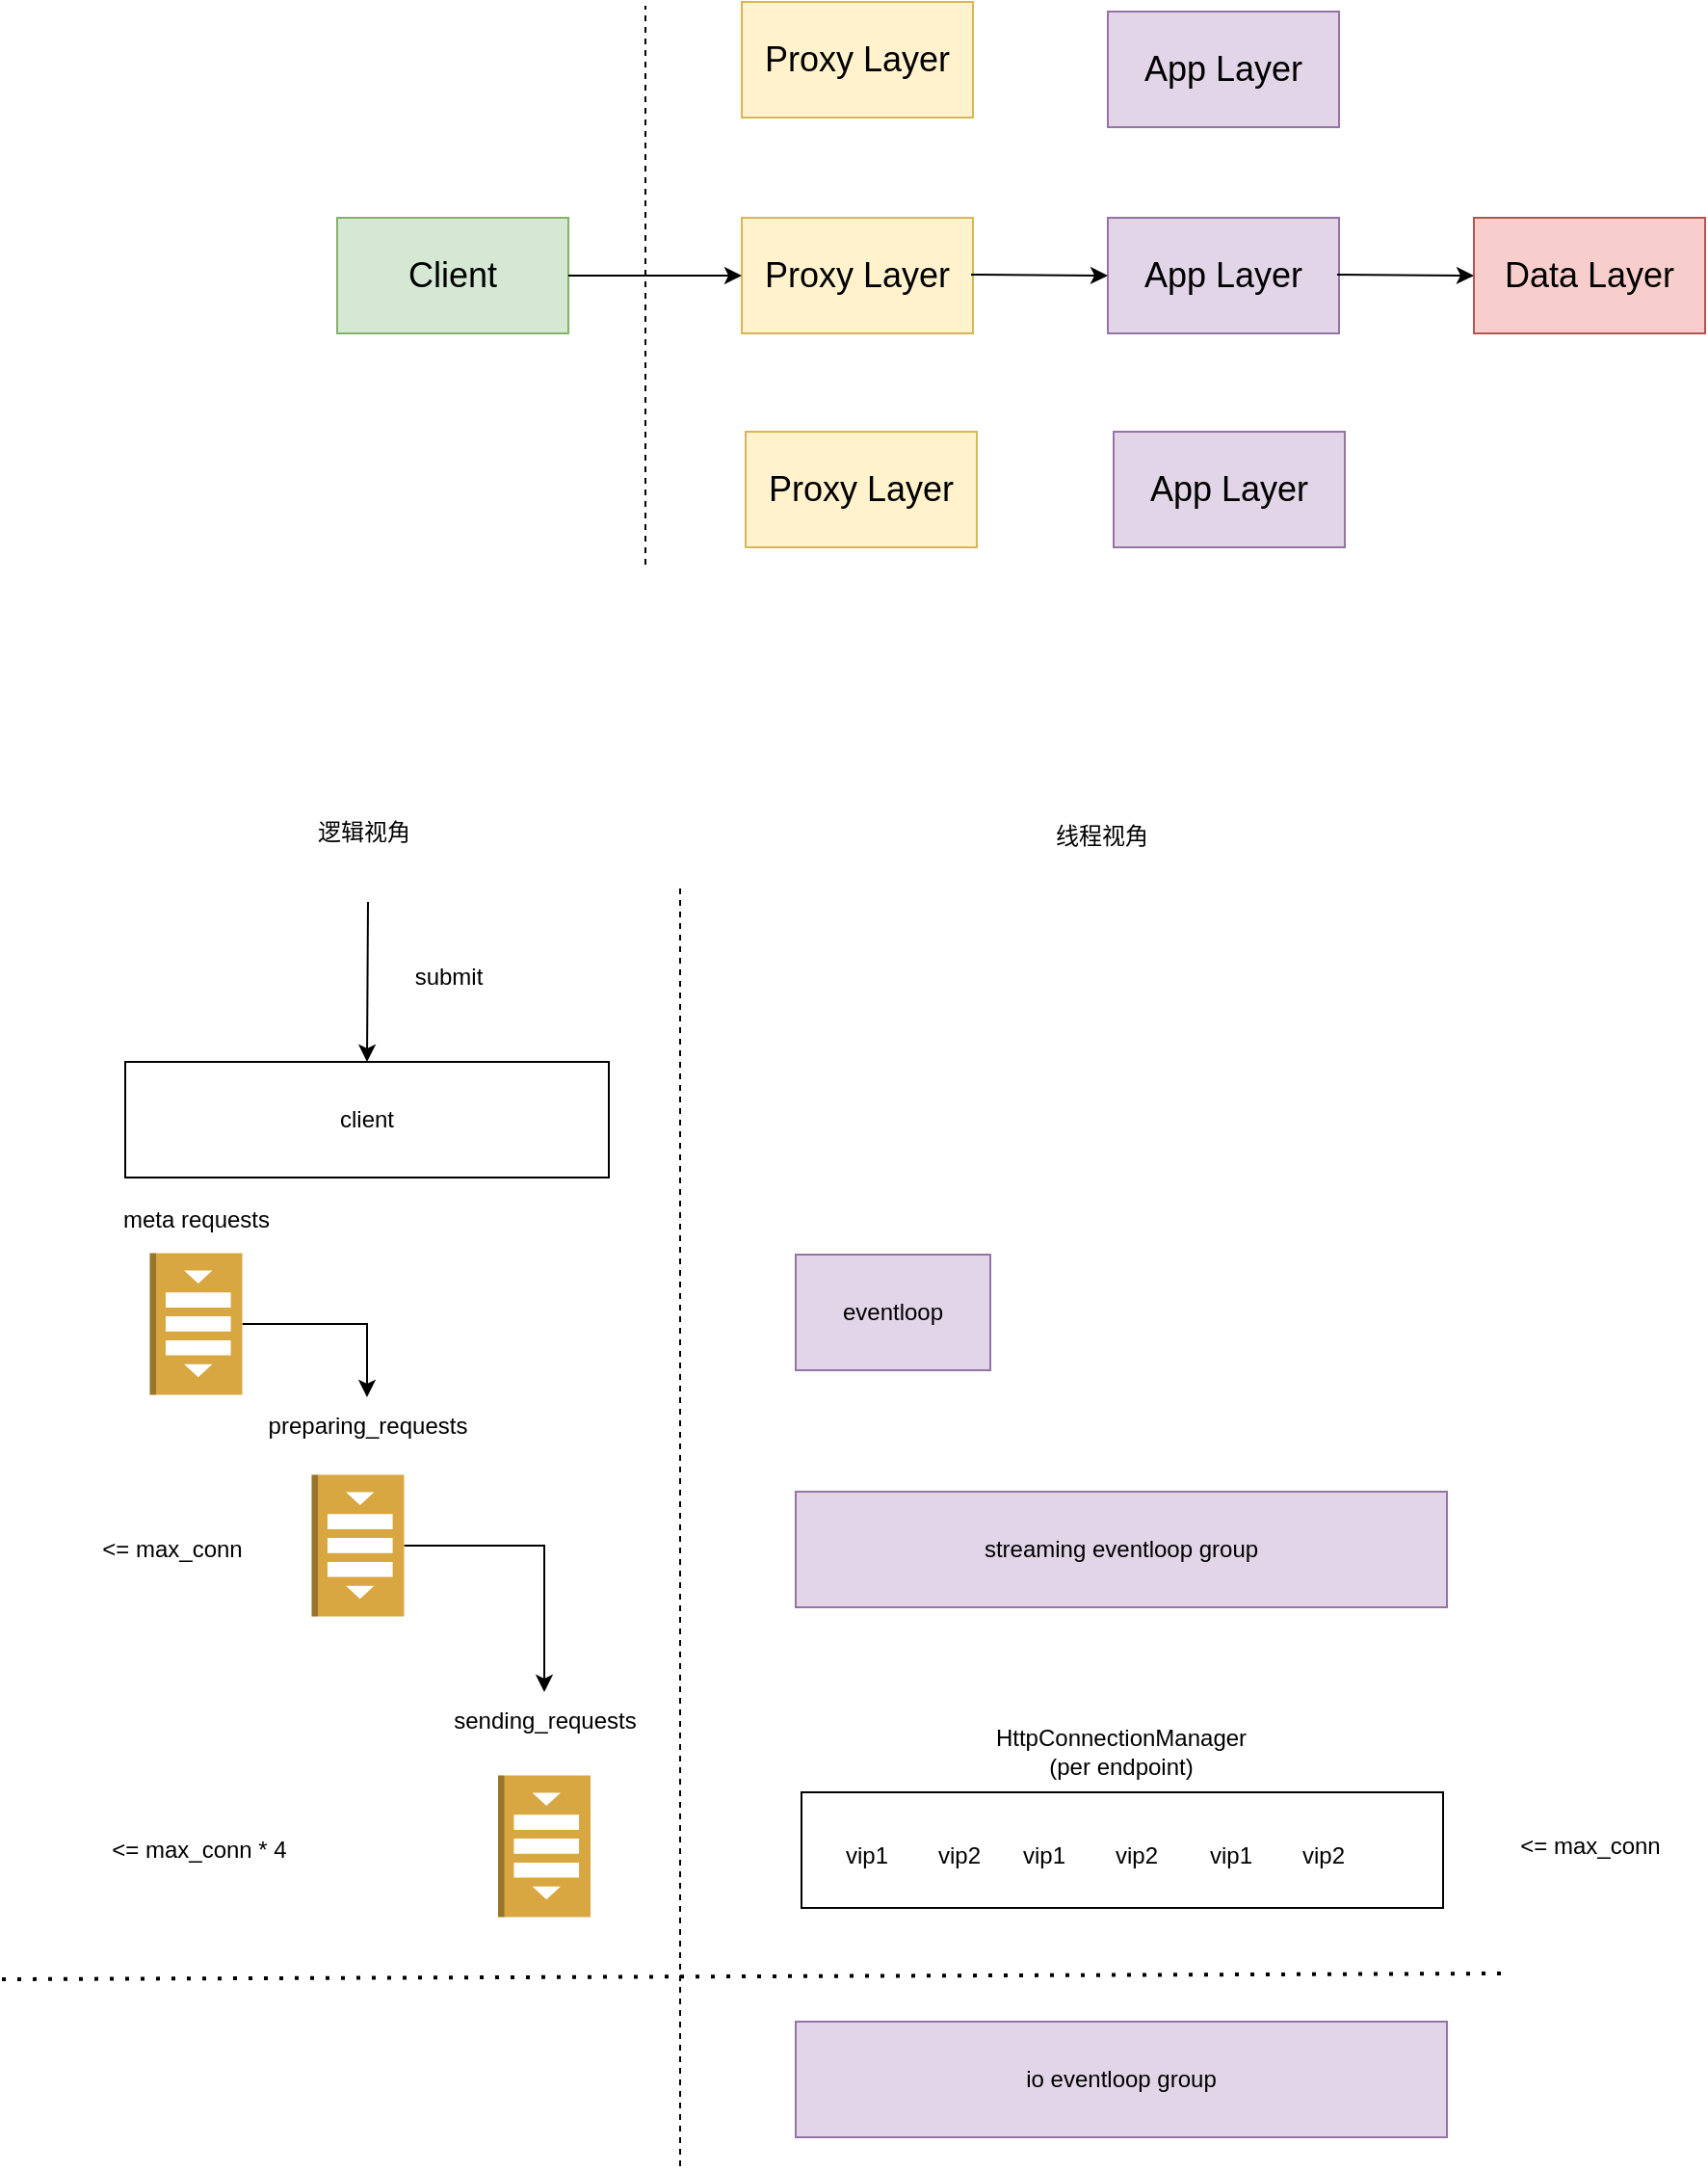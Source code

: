 <mxfile version="23.1.8" type="github">
  <diagram id="-BRCFKX755GBG-ICQYjX" name="Page-1">
    <mxGraphModel dx="1642" dy="786" grid="0" gridSize="10" guides="1" tooltips="1" connect="1" arrows="1" fold="1" page="0" pageScale="1" pageWidth="827" pageHeight="1169" math="0" shadow="0">
      <root>
        <mxCell id="0" />
        <mxCell id="1" parent="0" />
        <mxCell id="tbbkmK05GZJklJDZ3ky3-1" value="" style="endArrow=none;dashed=1;html=1;" parent="1" edge="1">
          <mxGeometry width="50" height="50" relative="1" as="geometry">
            <mxPoint x="200" y="490" as="sourcePoint" />
            <mxPoint x="200" y="200" as="targetPoint" />
          </mxGeometry>
        </mxCell>
        <mxCell id="tbbkmK05GZJklJDZ3ky3-2" value="&lt;font style=&quot;font-size: 18px&quot;&gt;Client&lt;/font&gt;" style="rounded=0;whiteSpace=wrap;html=1;fillColor=#d5e8d4;strokeColor=#82b366;" parent="1" vertex="1">
          <mxGeometry x="40" y="310" width="120" height="60" as="geometry" />
        </mxCell>
        <mxCell id="tbbkmK05GZJklJDZ3ky3-3" value="&lt;font style=&quot;font-size: 18px&quot;&gt;Proxy Layer&lt;/font&gt;" style="rounded=0;whiteSpace=wrap;html=1;fillColor=#fff2cc;strokeColor=#d6b656;" parent="1" vertex="1">
          <mxGeometry x="250" y="310" width="120" height="60" as="geometry" />
        </mxCell>
        <mxCell id="tbbkmK05GZJklJDZ3ky3-4" value="&lt;font style=&quot;font-size: 18px&quot;&gt;App Layer&lt;/font&gt;" style="rounded=0;whiteSpace=wrap;html=1;fillColor=#e1d5e7;strokeColor=#9673a6;" parent="1" vertex="1">
          <mxGeometry x="440" y="310" width="120" height="60" as="geometry" />
        </mxCell>
        <mxCell id="tbbkmK05GZJklJDZ3ky3-6" value="&lt;font style=&quot;font-size: 18px&quot;&gt;Data Layer&lt;/font&gt;" style="rounded=0;whiteSpace=wrap;html=1;fillColor=#f8cecc;strokeColor=#b85450;" parent="1" vertex="1">
          <mxGeometry x="630" y="310" width="120" height="60" as="geometry" />
        </mxCell>
        <mxCell id="tbbkmK05GZJklJDZ3ky3-7" value="" style="endArrow=classic;html=1;entryX=0;entryY=0.5;entryDx=0;entryDy=0;exitX=1;exitY=0.5;exitDx=0;exitDy=0;" parent="1" source="tbbkmK05GZJklJDZ3ky3-2" target="tbbkmK05GZJklJDZ3ky3-3" edge="1">
          <mxGeometry width="50" height="50" relative="1" as="geometry">
            <mxPoint x="180" y="360" as="sourcePoint" />
            <mxPoint x="230" y="310" as="targetPoint" />
          </mxGeometry>
        </mxCell>
        <mxCell id="tbbkmK05GZJklJDZ3ky3-8" value="" style="endArrow=classic;html=1;exitX=1;exitY=0.5;exitDx=0;exitDy=0;" parent="1" edge="1">
          <mxGeometry width="50" height="50" relative="1" as="geometry">
            <mxPoint x="369" y="339.5" as="sourcePoint" />
            <mxPoint x="440" y="340" as="targetPoint" />
          </mxGeometry>
        </mxCell>
        <mxCell id="tbbkmK05GZJklJDZ3ky3-9" value="" style="endArrow=classic;html=1;exitX=1;exitY=0.5;exitDx=0;exitDy=0;" parent="1" edge="1">
          <mxGeometry width="50" height="50" relative="1" as="geometry">
            <mxPoint x="559" y="339.5" as="sourcePoint" />
            <mxPoint x="630" y="340" as="targetPoint" />
          </mxGeometry>
        </mxCell>
        <mxCell id="tbbkmK05GZJklJDZ3ky3-10" value="&lt;font style=&quot;font-size: 18px&quot;&gt;App Layer&lt;/font&gt;" style="rounded=0;whiteSpace=wrap;html=1;fillColor=#e1d5e7;strokeColor=#9673a6;" parent="1" vertex="1">
          <mxGeometry x="440" y="203" width="120" height="60" as="geometry" />
        </mxCell>
        <mxCell id="tbbkmK05GZJklJDZ3ky3-11" value="&lt;font style=&quot;font-size: 18px&quot;&gt;App Layer&lt;/font&gt;" style="rounded=0;whiteSpace=wrap;html=1;fillColor=#e1d5e7;strokeColor=#9673a6;" parent="1" vertex="1">
          <mxGeometry x="443" y="421" width="120" height="60" as="geometry" />
        </mxCell>
        <mxCell id="tbbkmK05GZJklJDZ3ky3-12" value="&lt;font style=&quot;font-size: 18px&quot;&gt;Proxy Layer&lt;/font&gt;" style="rounded=0;whiteSpace=wrap;html=1;fillColor=#fff2cc;strokeColor=#d6b656;" parent="1" vertex="1">
          <mxGeometry x="250" y="198" width="120" height="60" as="geometry" />
        </mxCell>
        <mxCell id="tbbkmK05GZJklJDZ3ky3-13" value="&lt;font style=&quot;font-size: 18px&quot;&gt;Proxy Layer&lt;/font&gt;" style="rounded=0;whiteSpace=wrap;html=1;fillColor=#fff2cc;strokeColor=#d6b656;" parent="1" vertex="1">
          <mxGeometry x="252" y="421" width="120" height="60" as="geometry" />
        </mxCell>
        <mxCell id="nyj4utLSXYXhkajcABEJ-1" value="" style="endArrow=none;dashed=1;html=1;rounded=0;" edge="1" parent="1">
          <mxGeometry width="50" height="50" relative="1" as="geometry">
            <mxPoint x="218" y="1321" as="sourcePoint" />
            <mxPoint x="218" y="657" as="targetPoint" />
          </mxGeometry>
        </mxCell>
        <mxCell id="nyj4utLSXYXhkajcABEJ-2" value="逻辑视角" style="text;html=1;align=center;verticalAlign=middle;whiteSpace=wrap;rounded=0;" vertex="1" parent="1">
          <mxGeometry x="24" y="614" width="60" height="30" as="geometry" />
        </mxCell>
        <mxCell id="nyj4utLSXYXhkajcABEJ-3" value="线程视角" style="text;html=1;align=center;verticalAlign=middle;whiteSpace=wrap;rounded=0;" vertex="1" parent="1">
          <mxGeometry x="407" y="616" width="60" height="30" as="geometry" />
        </mxCell>
        <mxCell id="nyj4utLSXYXhkajcABEJ-4" value="client" style="rounded=0;whiteSpace=wrap;html=1;" vertex="1" parent="1">
          <mxGeometry x="-70" y="748" width="251" height="60" as="geometry" />
        </mxCell>
        <mxCell id="nyj4utLSXYXhkajcABEJ-20" value="" style="edgeStyle=orthogonalEdgeStyle;rounded=0;orthogonalLoop=1;jettySize=auto;html=1;" edge="1" parent="1" source="nyj4utLSXYXhkajcABEJ-5" target="nyj4utLSXYXhkajcABEJ-8">
          <mxGeometry relative="1" as="geometry" />
        </mxCell>
        <mxCell id="nyj4utLSXYXhkajcABEJ-5" value="" style="outlineConnect=0;dashed=0;verticalLabelPosition=bottom;verticalAlign=top;align=center;html=1;shape=mxgraph.aws3.queue;fillColor=#D9A741;gradientColor=none;rotation=90;" vertex="1" parent="1">
          <mxGeometry x="-70" y="860" width="73.5" height="48" as="geometry" />
        </mxCell>
        <mxCell id="nyj4utLSXYXhkajcABEJ-6" value="meta requests" style="text;html=1;align=center;verticalAlign=middle;whiteSpace=wrap;rounded=0;" vertex="1" parent="1">
          <mxGeometry x="-93.25" y="815" width="120" height="30" as="geometry" />
        </mxCell>
        <mxCell id="nyj4utLSXYXhkajcABEJ-8" value="preparing_requests" style="text;html=1;align=center;verticalAlign=middle;whiteSpace=wrap;rounded=0;" vertex="1" parent="1">
          <mxGeometry x="-4.5" y="922" width="120" height="30" as="geometry" />
        </mxCell>
        <mxCell id="nyj4utLSXYXhkajcABEJ-10" value="sending_requests" style="text;html=1;align=center;verticalAlign=middle;whiteSpace=wrap;rounded=0;" vertex="1" parent="1">
          <mxGeometry x="87.5" y="1075" width="120" height="30" as="geometry" />
        </mxCell>
        <mxCell id="nyj4utLSXYXhkajcABEJ-13" value="" style="endArrow=classic;html=1;rounded=0;entryX=0.5;entryY=0;entryDx=0;entryDy=0;" edge="1" parent="1" target="nyj4utLSXYXhkajcABEJ-4">
          <mxGeometry width="50" height="50" relative="1" as="geometry">
            <mxPoint x="56" y="665" as="sourcePoint" />
            <mxPoint x="88" y="676" as="targetPoint" />
          </mxGeometry>
        </mxCell>
        <mxCell id="nyj4utLSXYXhkajcABEJ-14" value="submit" style="text;html=1;align=center;verticalAlign=middle;whiteSpace=wrap;rounded=0;" vertex="1" parent="1">
          <mxGeometry x="68" y="689" width="60" height="30" as="geometry" />
        </mxCell>
        <mxCell id="nyj4utLSXYXhkajcABEJ-21" value="" style="edgeStyle=orthogonalEdgeStyle;rounded=0;orthogonalLoop=1;jettySize=auto;html=1;" edge="1" parent="1" source="nyj4utLSXYXhkajcABEJ-15" target="nyj4utLSXYXhkajcABEJ-10">
          <mxGeometry relative="1" as="geometry" />
        </mxCell>
        <mxCell id="nyj4utLSXYXhkajcABEJ-15" value="" style="outlineConnect=0;dashed=0;verticalLabelPosition=bottom;verticalAlign=top;align=center;html=1;shape=mxgraph.aws3.queue;fillColor=#D9A741;gradientColor=none;rotation=90;" vertex="1" parent="1">
          <mxGeometry x="14" y="975" width="73.5" height="48" as="geometry" />
        </mxCell>
        <mxCell id="nyj4utLSXYXhkajcABEJ-16" value="" style="outlineConnect=0;dashed=0;verticalLabelPosition=bottom;verticalAlign=top;align=center;html=1;shape=mxgraph.aws3.queue;fillColor=#D9A741;gradientColor=none;rotation=90;" vertex="1" parent="1">
          <mxGeometry x="110.75" y="1131" width="73.5" height="48" as="geometry" />
        </mxCell>
        <mxCell id="nyj4utLSXYXhkajcABEJ-17" value="eventloop" style="rounded=0;whiteSpace=wrap;html=1;fillColor=#e1d5e7;strokeColor=#9673a6;" vertex="1" parent="1">
          <mxGeometry x="278" y="848" width="101" height="60" as="geometry" />
        </mxCell>
        <mxCell id="nyj4utLSXYXhkajcABEJ-18" value="streaming eventloop group" style="rounded=0;whiteSpace=wrap;html=1;fillColor=#e1d5e7;strokeColor=#9673a6;" vertex="1" parent="1">
          <mxGeometry x="278" y="971" width="338" height="60" as="geometry" />
        </mxCell>
        <mxCell id="nyj4utLSXYXhkajcABEJ-22" value="io eventloop group" style="rounded=0;whiteSpace=wrap;html=1;fillColor=#e1d5e7;strokeColor=#9673a6;" vertex="1" parent="1">
          <mxGeometry x="278" y="1246" width="338" height="60" as="geometry" />
        </mxCell>
        <mxCell id="nyj4utLSXYXhkajcABEJ-23" value="" style="endArrow=none;dashed=1;html=1;dashPattern=1 3;strokeWidth=2;rounded=0;" edge="1" parent="1">
          <mxGeometry width="50" height="50" relative="1" as="geometry">
            <mxPoint x="-134" y="1224" as="sourcePoint" />
            <mxPoint x="648" y="1221" as="targetPoint" />
          </mxGeometry>
        </mxCell>
        <mxCell id="nyj4utLSXYXhkajcABEJ-24" value="" style="rounded=0;whiteSpace=wrap;html=1;" vertex="1" parent="1">
          <mxGeometry x="281" y="1127" width="333" height="60" as="geometry" />
        </mxCell>
        <mxCell id="nyj4utLSXYXhkajcABEJ-25" value="HttpConnectionManager (per endpoint)" style="text;html=1;align=center;verticalAlign=middle;whiteSpace=wrap;rounded=0;" vertex="1" parent="1">
          <mxGeometry x="417" y="1091" width="60" height="30" as="geometry" />
        </mxCell>
        <mxCell id="nyj4utLSXYXhkajcABEJ-26" value="&amp;lt;= max_conn" style="text;html=1;align=center;verticalAlign=middle;whiteSpace=wrap;rounded=0;" vertex="1" parent="1">
          <mxGeometry x="-91" y="986" width="91" height="30" as="geometry" />
        </mxCell>
        <mxCell id="nyj4utLSXYXhkajcABEJ-27" value="&amp;lt;= max_conn * 4" style="text;html=1;align=center;verticalAlign=middle;whiteSpace=wrap;rounded=0;" vertex="1" parent="1">
          <mxGeometry x="-89.75" y="1142" width="116.5" height="30" as="geometry" />
        </mxCell>
        <mxCell id="nyj4utLSXYXhkajcABEJ-29" value="&amp;lt;= max_conn" style="text;html=1;align=center;verticalAlign=middle;whiteSpace=wrap;rounded=0;" vertex="1" parent="1">
          <mxGeometry x="644.5" y="1140" width="91" height="30" as="geometry" />
        </mxCell>
        <mxCell id="nyj4utLSXYXhkajcABEJ-30" value="vip1" style="text;html=1;align=center;verticalAlign=middle;whiteSpace=wrap;rounded=0;" vertex="1" parent="1">
          <mxGeometry x="285" y="1145" width="60" height="30" as="geometry" />
        </mxCell>
        <mxCell id="nyj4utLSXYXhkajcABEJ-31" value="vip2" style="text;html=1;align=center;verticalAlign=middle;whiteSpace=wrap;rounded=0;" vertex="1" parent="1">
          <mxGeometry x="333" y="1145" width="60" height="30" as="geometry" />
        </mxCell>
        <mxCell id="nyj4utLSXYXhkajcABEJ-32" value="vip1" style="text;html=1;align=center;verticalAlign=middle;whiteSpace=wrap;rounded=0;" vertex="1" parent="1">
          <mxGeometry x="377" y="1145" width="60" height="30" as="geometry" />
        </mxCell>
        <mxCell id="nyj4utLSXYXhkajcABEJ-33" value="vip2" style="text;html=1;align=center;verticalAlign=middle;whiteSpace=wrap;rounded=0;" vertex="1" parent="1">
          <mxGeometry x="425" y="1145" width="60" height="30" as="geometry" />
        </mxCell>
        <mxCell id="nyj4utLSXYXhkajcABEJ-34" value="vip1" style="text;html=1;align=center;verticalAlign=middle;whiteSpace=wrap;rounded=0;" vertex="1" parent="1">
          <mxGeometry x="474" y="1145" width="60" height="30" as="geometry" />
        </mxCell>
        <mxCell id="nyj4utLSXYXhkajcABEJ-35" value="vip2" style="text;html=1;align=center;verticalAlign=middle;whiteSpace=wrap;rounded=0;" vertex="1" parent="1">
          <mxGeometry x="522" y="1145" width="60" height="30" as="geometry" />
        </mxCell>
      </root>
    </mxGraphModel>
  </diagram>
</mxfile>
